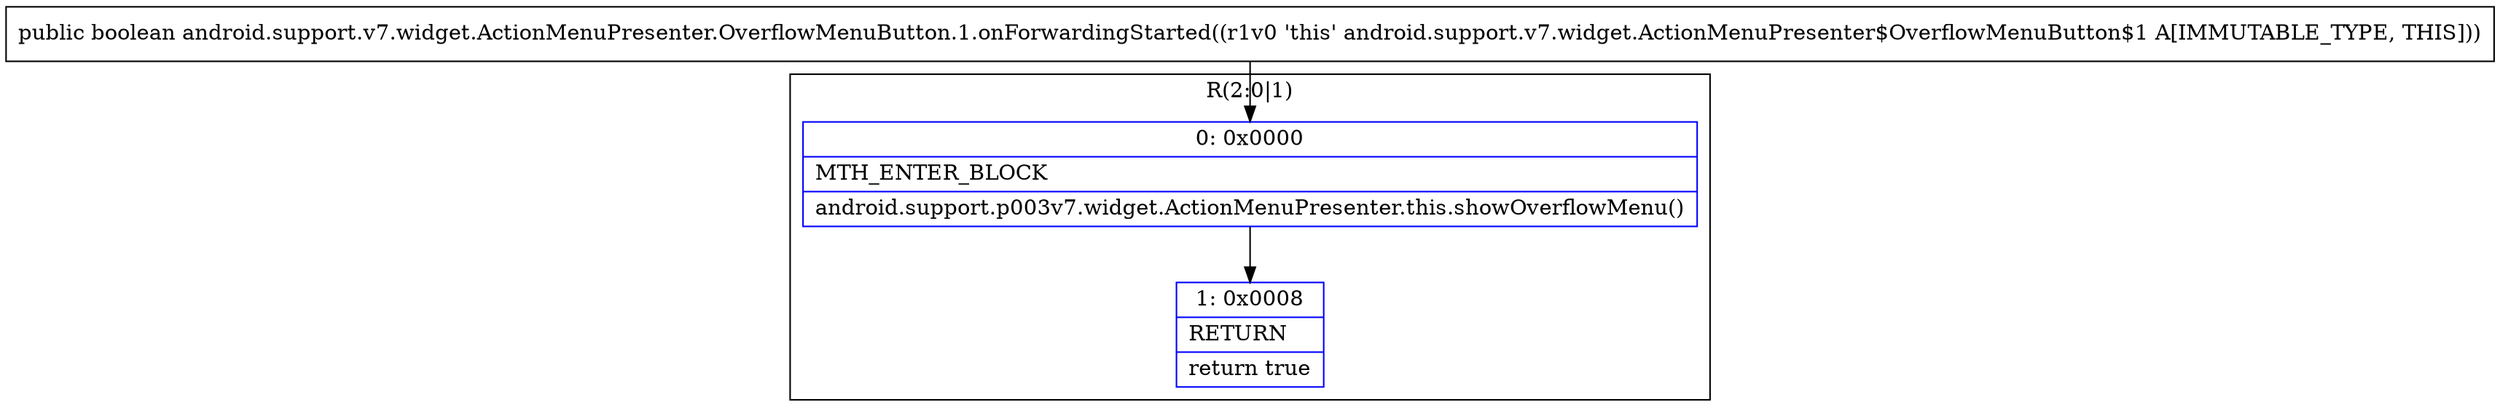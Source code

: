 digraph "CFG forandroid.support.v7.widget.ActionMenuPresenter.OverflowMenuButton.1.onForwardingStarted()Z" {
subgraph cluster_Region_796483430 {
label = "R(2:0|1)";
node [shape=record,color=blue];
Node_0 [shape=record,label="{0\:\ 0x0000|MTH_ENTER_BLOCK\l|android.support.p003v7.widget.ActionMenuPresenter.this.showOverflowMenu()\l}"];
Node_1 [shape=record,label="{1\:\ 0x0008|RETURN\l|return true\l}"];
}
MethodNode[shape=record,label="{public boolean android.support.v7.widget.ActionMenuPresenter.OverflowMenuButton.1.onForwardingStarted((r1v0 'this' android.support.v7.widget.ActionMenuPresenter$OverflowMenuButton$1 A[IMMUTABLE_TYPE, THIS])) }"];
MethodNode -> Node_0;
Node_0 -> Node_1;
}

